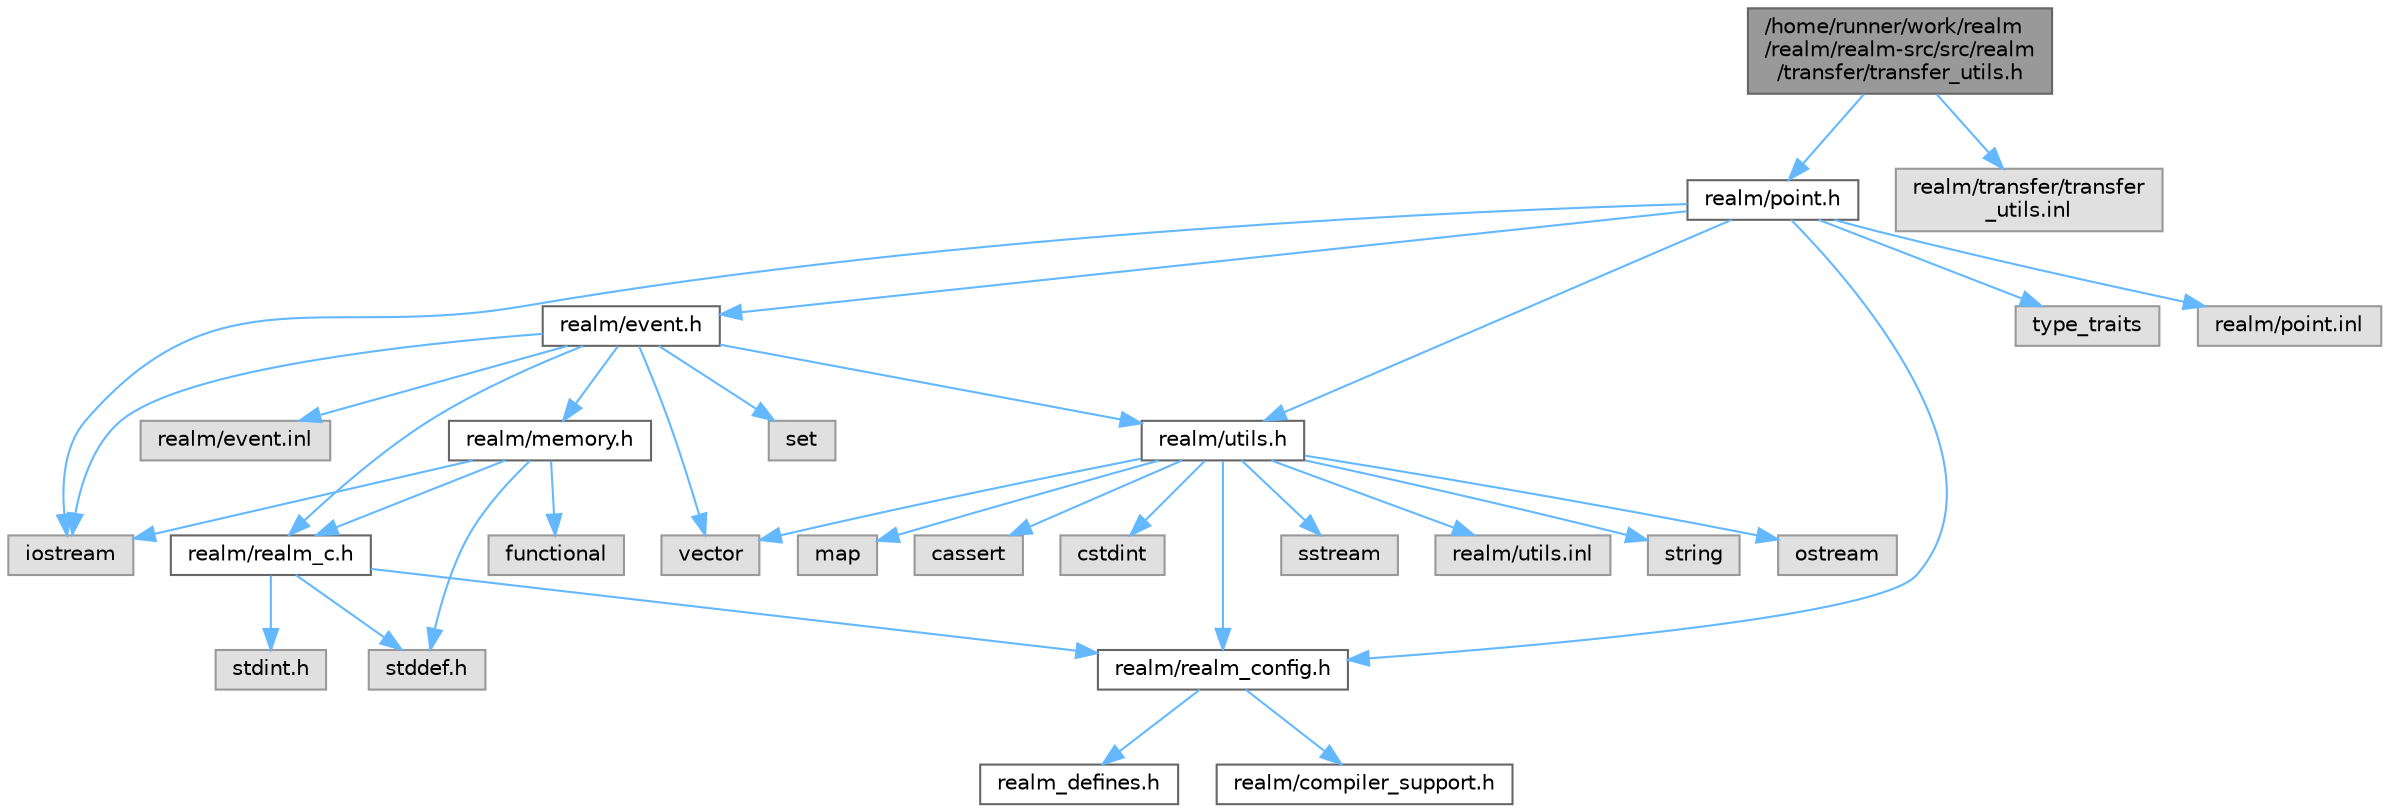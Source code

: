 digraph "/home/runner/work/realm/realm/realm-src/src/realm/transfer/transfer_utils.h"
{
 // LATEX_PDF_SIZE
  bgcolor="transparent";
  edge [fontname=Helvetica,fontsize=10,labelfontname=Helvetica,labelfontsize=10];
  node [fontname=Helvetica,fontsize=10,shape=box,height=0.2,width=0.4];
  Node1 [id="Node000001",label="/home/runner/work/realm\l/realm/realm-src/src/realm\l/transfer/transfer_utils.h",height=0.2,width=0.4,color="gray40", fillcolor="grey60", style="filled", fontcolor="black",tooltip=" "];
  Node1 -> Node2 [id="edge1_Node000001_Node000002",color="steelblue1",style="solid",tooltip=" "];
  Node2 [id="Node000002",label="realm/point.h",height=0.2,width=0.4,color="grey40", fillcolor="white", style="filled",URL="$point_8h.html",tooltip=" "];
  Node2 -> Node3 [id="edge2_Node000002_Node000003",color="steelblue1",style="solid",tooltip=" "];
  Node3 [id="Node000003",label="realm/realm_config.h",height=0.2,width=0.4,color="grey40", fillcolor="white", style="filled",URL="$realm__config_8h.html",tooltip=" "];
  Node3 -> Node4 [id="edge3_Node000003_Node000004",color="steelblue1",style="solid",tooltip=" "];
  Node4 [id="Node000004",label="realm_defines.h",height=0.2,width=0.4,color="grey40", fillcolor="white", style="filled",URL="$realm__defines_8h.html",tooltip=" "];
  Node3 -> Node5 [id="edge4_Node000003_Node000005",color="steelblue1",style="solid",tooltip=" "];
  Node5 [id="Node000005",label="realm/compiler_support.h",height=0.2,width=0.4,color="grey40", fillcolor="white", style="filled",URL="$compiler__support_8h.html",tooltip=" "];
  Node2 -> Node6 [id="edge5_Node000002_Node000006",color="steelblue1",style="solid",tooltip=" "];
  Node6 [id="Node000006",label="realm/event.h",height=0.2,width=0.4,color="grey40", fillcolor="white", style="filled",URL="$event_8h.html",tooltip=" "];
  Node6 -> Node7 [id="edge6_Node000006_Node000007",color="steelblue1",style="solid",tooltip=" "];
  Node7 [id="Node000007",label="realm/realm_c.h",height=0.2,width=0.4,color="grey40", fillcolor="white", style="filled",URL="$realm__c_8h.html",tooltip=" "];
  Node7 -> Node3 [id="edge7_Node000007_Node000003",color="steelblue1",style="solid",tooltip=" "];
  Node7 -> Node8 [id="edge8_Node000007_Node000008",color="steelblue1",style="solid",tooltip=" "];
  Node8 [id="Node000008",label="stddef.h",height=0.2,width=0.4,color="grey60", fillcolor="#E0E0E0", style="filled",tooltip=" "];
  Node7 -> Node9 [id="edge9_Node000007_Node000009",color="steelblue1",style="solid",tooltip=" "];
  Node9 [id="Node000009",label="stdint.h",height=0.2,width=0.4,color="grey60", fillcolor="#E0E0E0", style="filled",tooltip=" "];
  Node6 -> Node10 [id="edge10_Node000006_Node000010",color="steelblue1",style="solid",tooltip=" "];
  Node10 [id="Node000010",label="realm/utils.h",height=0.2,width=0.4,color="grey40", fillcolor="white", style="filled",URL="$utils_8h.html",tooltip=" "];
  Node10 -> Node3 [id="edge11_Node000010_Node000003",color="steelblue1",style="solid",tooltip=" "];
  Node10 -> Node11 [id="edge12_Node000010_Node000011",color="steelblue1",style="solid",tooltip=" "];
  Node11 [id="Node000011",label="string",height=0.2,width=0.4,color="grey60", fillcolor="#E0E0E0", style="filled",tooltip=" "];
  Node10 -> Node12 [id="edge13_Node000010_Node000012",color="steelblue1",style="solid",tooltip=" "];
  Node12 [id="Node000012",label="ostream",height=0.2,width=0.4,color="grey60", fillcolor="#E0E0E0", style="filled",tooltip=" "];
  Node10 -> Node13 [id="edge14_Node000010_Node000013",color="steelblue1",style="solid",tooltip=" "];
  Node13 [id="Node000013",label="vector",height=0.2,width=0.4,color="grey60", fillcolor="#E0E0E0", style="filled",tooltip=" "];
  Node10 -> Node14 [id="edge15_Node000010_Node000014",color="steelblue1",style="solid",tooltip=" "];
  Node14 [id="Node000014",label="map",height=0.2,width=0.4,color="grey60", fillcolor="#E0E0E0", style="filled",tooltip=" "];
  Node10 -> Node15 [id="edge16_Node000010_Node000015",color="steelblue1",style="solid",tooltip=" "];
  Node15 [id="Node000015",label="cassert",height=0.2,width=0.4,color="grey60", fillcolor="#E0E0E0", style="filled",tooltip=" "];
  Node10 -> Node16 [id="edge17_Node000010_Node000016",color="steelblue1",style="solid",tooltip=" "];
  Node16 [id="Node000016",label="cstdint",height=0.2,width=0.4,color="grey60", fillcolor="#E0E0E0", style="filled",tooltip=" "];
  Node10 -> Node17 [id="edge18_Node000010_Node000017",color="steelblue1",style="solid",tooltip=" "];
  Node17 [id="Node000017",label="sstream",height=0.2,width=0.4,color="grey60", fillcolor="#E0E0E0", style="filled",tooltip=" "];
  Node10 -> Node18 [id="edge19_Node000010_Node000018",color="steelblue1",style="solid",tooltip=" "];
  Node18 [id="Node000018",label="realm/utils.inl",height=0.2,width=0.4,color="grey60", fillcolor="#E0E0E0", style="filled",tooltip=" "];
  Node6 -> Node19 [id="edge20_Node000006_Node000019",color="steelblue1",style="solid",tooltip=" "];
  Node19 [id="Node000019",label="realm/memory.h",height=0.2,width=0.4,color="grey40", fillcolor="white", style="filled",URL="$memory_8h.html",tooltip=" "];
  Node19 -> Node7 [id="edge21_Node000019_Node000007",color="steelblue1",style="solid",tooltip=" "];
  Node19 -> Node8 [id="edge22_Node000019_Node000008",color="steelblue1",style="solid",tooltip=" "];
  Node19 -> Node20 [id="edge23_Node000019_Node000020",color="steelblue1",style="solid",tooltip=" "];
  Node20 [id="Node000020",label="iostream",height=0.2,width=0.4,color="grey60", fillcolor="#E0E0E0", style="filled",tooltip=" "];
  Node19 -> Node21 [id="edge24_Node000019_Node000021",color="steelblue1",style="solid",tooltip=" "];
  Node21 [id="Node000021",label="functional",height=0.2,width=0.4,color="grey60", fillcolor="#E0E0E0", style="filled",tooltip=" "];
  Node6 -> Node13 [id="edge25_Node000006_Node000013",color="steelblue1",style="solid",tooltip=" "];
  Node6 -> Node22 [id="edge26_Node000006_Node000022",color="steelblue1",style="solid",tooltip=" "];
  Node22 [id="Node000022",label="set",height=0.2,width=0.4,color="grey60", fillcolor="#E0E0E0", style="filled",tooltip=" "];
  Node6 -> Node20 [id="edge27_Node000006_Node000020",color="steelblue1",style="solid",tooltip=" "];
  Node6 -> Node23 [id="edge28_Node000006_Node000023",color="steelblue1",style="solid",tooltip=" "];
  Node23 [id="Node000023",label="realm/event.inl",height=0.2,width=0.4,color="grey60", fillcolor="#E0E0E0", style="filled",tooltip=" "];
  Node2 -> Node10 [id="edge29_Node000002_Node000010",color="steelblue1",style="solid",tooltip=" "];
  Node2 -> Node20 [id="edge30_Node000002_Node000020",color="steelblue1",style="solid",tooltip=" "];
  Node2 -> Node24 [id="edge31_Node000002_Node000024",color="steelblue1",style="solid",tooltip=" "];
  Node24 [id="Node000024",label="type_traits",height=0.2,width=0.4,color="grey60", fillcolor="#E0E0E0", style="filled",tooltip=" "];
  Node2 -> Node25 [id="edge32_Node000002_Node000025",color="steelblue1",style="solid",tooltip=" "];
  Node25 [id="Node000025",label="realm/point.inl",height=0.2,width=0.4,color="grey60", fillcolor="#E0E0E0", style="filled",tooltip=" "];
  Node1 -> Node26 [id="edge33_Node000001_Node000026",color="steelblue1",style="solid",tooltip=" "];
  Node26 [id="Node000026",label="realm/transfer/transfer\l_utils.inl",height=0.2,width=0.4,color="grey60", fillcolor="#E0E0E0", style="filled",tooltip=" "];
}
